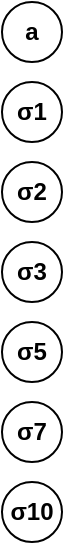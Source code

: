 <mxfile version="16.5.6" type="github">
  <diagram id="sQaZvpmD9Vb4IK_bRdnI" name="Page-1">
    <mxGraphModel dx="1662" dy="794" grid="1" gridSize="10" guides="1" tooltips="1" connect="1" arrows="1" fold="1" page="1" pageScale="1" pageWidth="827" pageHeight="1169" math="0" shadow="0">
      <root>
        <mxCell id="0" />
        <mxCell id="1" parent="0" />
        <mxCell id="Sy6xDuBc79MqvpF2DHL6-3" value="a" style="ellipse;whiteSpace=wrap;html=1;aspect=fixed;fontStyle=1" vertex="1" parent="1">
          <mxGeometry x="80" y="20" width="30" height="30" as="geometry" />
        </mxCell>
        <mxCell id="Sy6xDuBc79MqvpF2DHL6-5" value="σ1" style="ellipse;whiteSpace=wrap;html=1;aspect=fixed;fontStyle=1" vertex="1" parent="1">
          <mxGeometry x="80" y="60" width="30" height="30" as="geometry" />
        </mxCell>
        <mxCell id="Sy6xDuBc79MqvpF2DHL6-6" value="σ2" style="ellipse;whiteSpace=wrap;html=1;aspect=fixed;fontStyle=1" vertex="1" parent="1">
          <mxGeometry x="80" y="100" width="30" height="30" as="geometry" />
        </mxCell>
        <mxCell id="Sy6xDuBc79MqvpF2DHL6-7" value="σ3" style="ellipse;whiteSpace=wrap;html=1;aspect=fixed;fontStyle=1" vertex="1" parent="1">
          <mxGeometry x="80" y="140" width="30" height="30" as="geometry" />
        </mxCell>
        <mxCell id="Sy6xDuBc79MqvpF2DHL6-8" value="σ5" style="ellipse;whiteSpace=wrap;html=1;aspect=fixed;fontStyle=1" vertex="1" parent="1">
          <mxGeometry x="80" y="180" width="30" height="30" as="geometry" />
        </mxCell>
        <mxCell id="Sy6xDuBc79MqvpF2DHL6-9" value="σ7" style="ellipse;whiteSpace=wrap;html=1;aspect=fixed;fontStyle=1" vertex="1" parent="1">
          <mxGeometry x="80" y="220" width="30" height="30" as="geometry" />
        </mxCell>
        <mxCell id="Sy6xDuBc79MqvpF2DHL6-10" value="σ10" style="ellipse;whiteSpace=wrap;html=1;aspect=fixed;fontStyle=1" vertex="1" parent="1">
          <mxGeometry x="80" y="260" width="30" height="30" as="geometry" />
        </mxCell>
      </root>
    </mxGraphModel>
  </diagram>
</mxfile>
